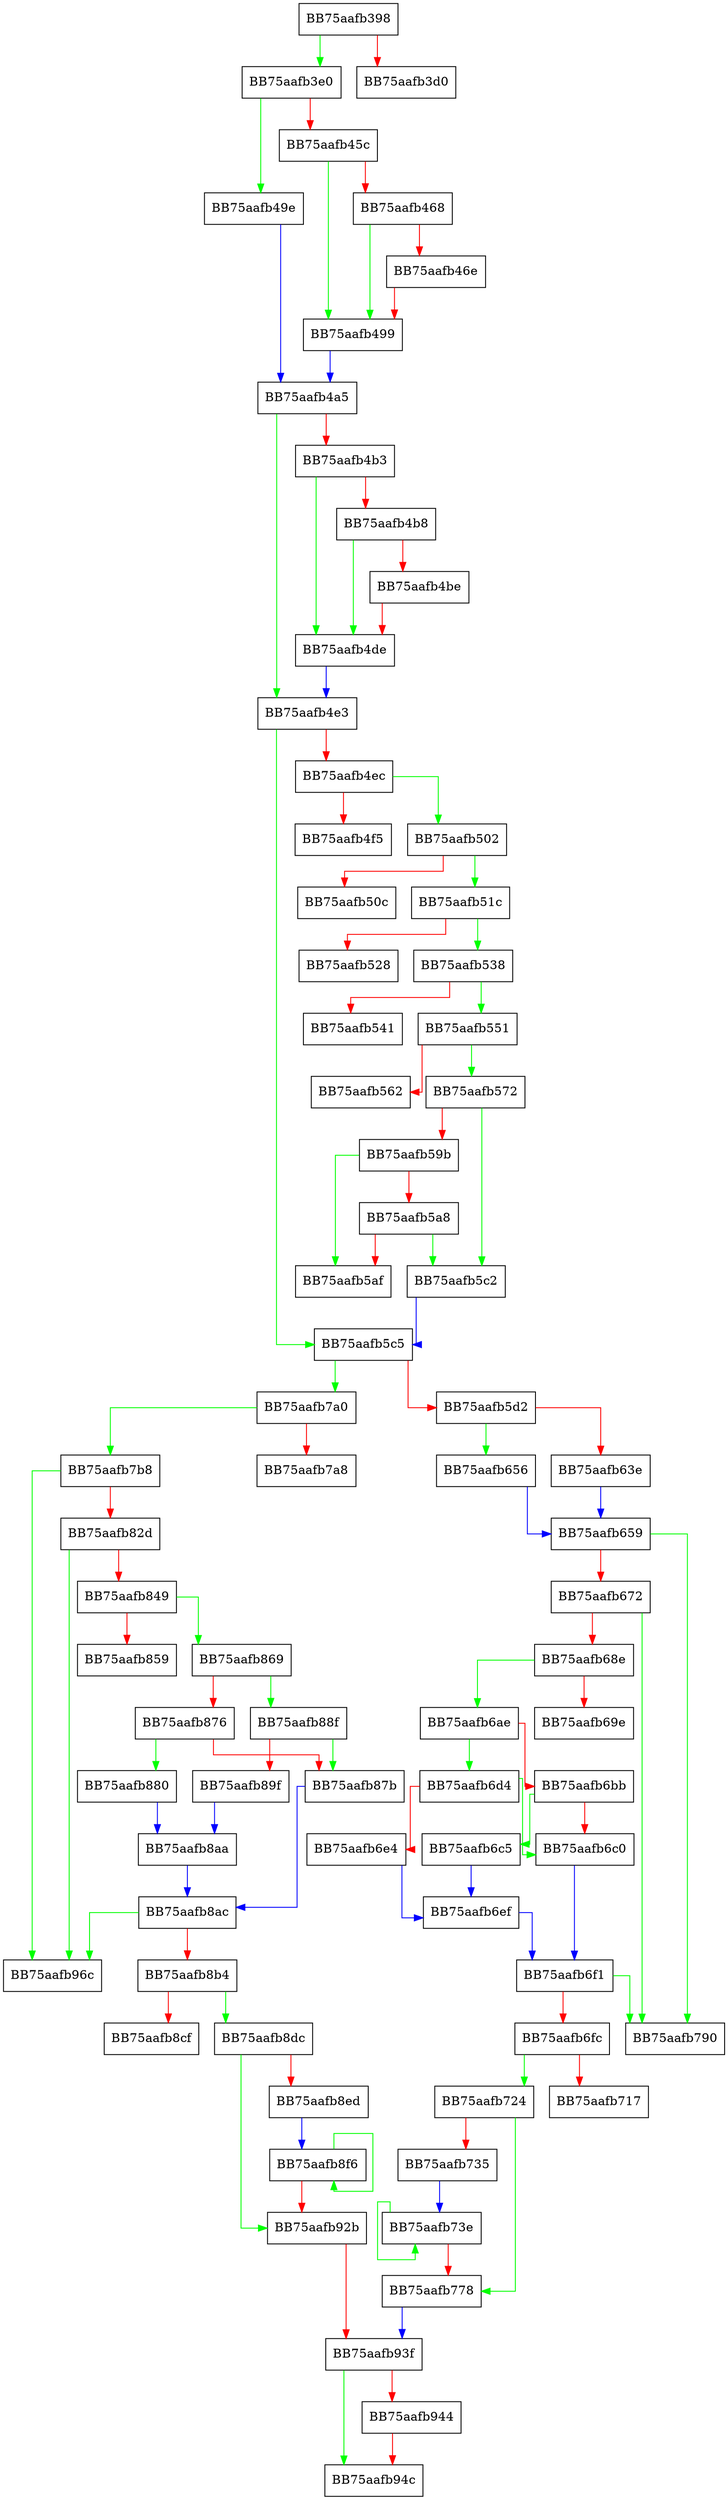 digraph x86dasm_worker {
  node [shape="box"];
  graph [splines=ortho];
  BB75aafb398 -> BB75aafb3e0 [color="green"];
  BB75aafb398 -> BB75aafb3d0 [color="red"];
  BB75aafb3e0 -> BB75aafb49e [color="green"];
  BB75aafb3e0 -> BB75aafb45c [color="red"];
  BB75aafb45c -> BB75aafb499 [color="green"];
  BB75aafb45c -> BB75aafb468 [color="red"];
  BB75aafb468 -> BB75aafb499 [color="green"];
  BB75aafb468 -> BB75aafb46e [color="red"];
  BB75aafb46e -> BB75aafb499 [color="red"];
  BB75aafb499 -> BB75aafb4a5 [color="blue"];
  BB75aafb49e -> BB75aafb4a5 [color="blue"];
  BB75aafb4a5 -> BB75aafb4e3 [color="green"];
  BB75aafb4a5 -> BB75aafb4b3 [color="red"];
  BB75aafb4b3 -> BB75aafb4de [color="green"];
  BB75aafb4b3 -> BB75aafb4b8 [color="red"];
  BB75aafb4b8 -> BB75aafb4de [color="green"];
  BB75aafb4b8 -> BB75aafb4be [color="red"];
  BB75aafb4be -> BB75aafb4de [color="red"];
  BB75aafb4de -> BB75aafb4e3 [color="blue"];
  BB75aafb4e3 -> BB75aafb5c5 [color="green"];
  BB75aafb4e3 -> BB75aafb4ec [color="red"];
  BB75aafb4ec -> BB75aafb502 [color="green"];
  BB75aafb4ec -> BB75aafb4f5 [color="red"];
  BB75aafb502 -> BB75aafb51c [color="green"];
  BB75aafb502 -> BB75aafb50c [color="red"];
  BB75aafb51c -> BB75aafb538 [color="green"];
  BB75aafb51c -> BB75aafb528 [color="red"];
  BB75aafb538 -> BB75aafb551 [color="green"];
  BB75aafb538 -> BB75aafb541 [color="red"];
  BB75aafb551 -> BB75aafb572 [color="green"];
  BB75aafb551 -> BB75aafb562 [color="red"];
  BB75aafb572 -> BB75aafb5c2 [color="green"];
  BB75aafb572 -> BB75aafb59b [color="red"];
  BB75aafb59b -> BB75aafb5af [color="green"];
  BB75aafb59b -> BB75aafb5a8 [color="red"];
  BB75aafb5a8 -> BB75aafb5c2 [color="green"];
  BB75aafb5a8 -> BB75aafb5af [color="red"];
  BB75aafb5c2 -> BB75aafb5c5 [color="blue"];
  BB75aafb5c5 -> BB75aafb7a0 [color="green"];
  BB75aafb5c5 -> BB75aafb5d2 [color="red"];
  BB75aafb5d2 -> BB75aafb656 [color="green"];
  BB75aafb5d2 -> BB75aafb63e [color="red"];
  BB75aafb63e -> BB75aafb659 [color="blue"];
  BB75aafb656 -> BB75aafb659 [color="blue"];
  BB75aafb659 -> BB75aafb790 [color="green"];
  BB75aafb659 -> BB75aafb672 [color="red"];
  BB75aafb672 -> BB75aafb790 [color="green"];
  BB75aafb672 -> BB75aafb68e [color="red"];
  BB75aafb68e -> BB75aafb6ae [color="green"];
  BB75aafb68e -> BB75aafb69e [color="red"];
  BB75aafb6ae -> BB75aafb6d4 [color="green"];
  BB75aafb6ae -> BB75aafb6bb [color="red"];
  BB75aafb6bb -> BB75aafb6c5 [color="green"];
  BB75aafb6bb -> BB75aafb6c0 [color="red"];
  BB75aafb6c0 -> BB75aafb6f1 [color="blue"];
  BB75aafb6c5 -> BB75aafb6ef [color="blue"];
  BB75aafb6d4 -> BB75aafb6c0 [color="green"];
  BB75aafb6d4 -> BB75aafb6e4 [color="red"];
  BB75aafb6e4 -> BB75aafb6ef [color="blue"];
  BB75aafb6ef -> BB75aafb6f1 [color="blue"];
  BB75aafb6f1 -> BB75aafb790 [color="green"];
  BB75aafb6f1 -> BB75aafb6fc [color="red"];
  BB75aafb6fc -> BB75aafb724 [color="green"];
  BB75aafb6fc -> BB75aafb717 [color="red"];
  BB75aafb724 -> BB75aafb778 [color="green"];
  BB75aafb724 -> BB75aafb735 [color="red"];
  BB75aafb735 -> BB75aafb73e [color="blue"];
  BB75aafb73e -> BB75aafb73e [color="green"];
  BB75aafb73e -> BB75aafb778 [color="red"];
  BB75aafb778 -> BB75aafb93f [color="blue"];
  BB75aafb7a0 -> BB75aafb7b8 [color="green"];
  BB75aafb7a0 -> BB75aafb7a8 [color="red"];
  BB75aafb7b8 -> BB75aafb96c [color="green"];
  BB75aafb7b8 -> BB75aafb82d [color="red"];
  BB75aafb82d -> BB75aafb96c [color="green"];
  BB75aafb82d -> BB75aafb849 [color="red"];
  BB75aafb849 -> BB75aafb869 [color="green"];
  BB75aafb849 -> BB75aafb859 [color="red"];
  BB75aafb869 -> BB75aafb88f [color="green"];
  BB75aafb869 -> BB75aafb876 [color="red"];
  BB75aafb876 -> BB75aafb880 [color="green"];
  BB75aafb876 -> BB75aafb87b [color="red"];
  BB75aafb87b -> BB75aafb8ac [color="blue"];
  BB75aafb880 -> BB75aafb8aa [color="blue"];
  BB75aafb88f -> BB75aafb87b [color="green"];
  BB75aafb88f -> BB75aafb89f [color="red"];
  BB75aafb89f -> BB75aafb8aa [color="blue"];
  BB75aafb8aa -> BB75aafb8ac [color="blue"];
  BB75aafb8ac -> BB75aafb96c [color="green"];
  BB75aafb8ac -> BB75aafb8b4 [color="red"];
  BB75aafb8b4 -> BB75aafb8dc [color="green"];
  BB75aafb8b4 -> BB75aafb8cf [color="red"];
  BB75aafb8dc -> BB75aafb92b [color="green"];
  BB75aafb8dc -> BB75aafb8ed [color="red"];
  BB75aafb8ed -> BB75aafb8f6 [color="blue"];
  BB75aafb8f6 -> BB75aafb8f6 [color="green"];
  BB75aafb8f6 -> BB75aafb92b [color="red"];
  BB75aafb92b -> BB75aafb93f [color="red"];
  BB75aafb93f -> BB75aafb94c [color="green"];
  BB75aafb93f -> BB75aafb944 [color="red"];
  BB75aafb944 -> BB75aafb94c [color="red"];
}